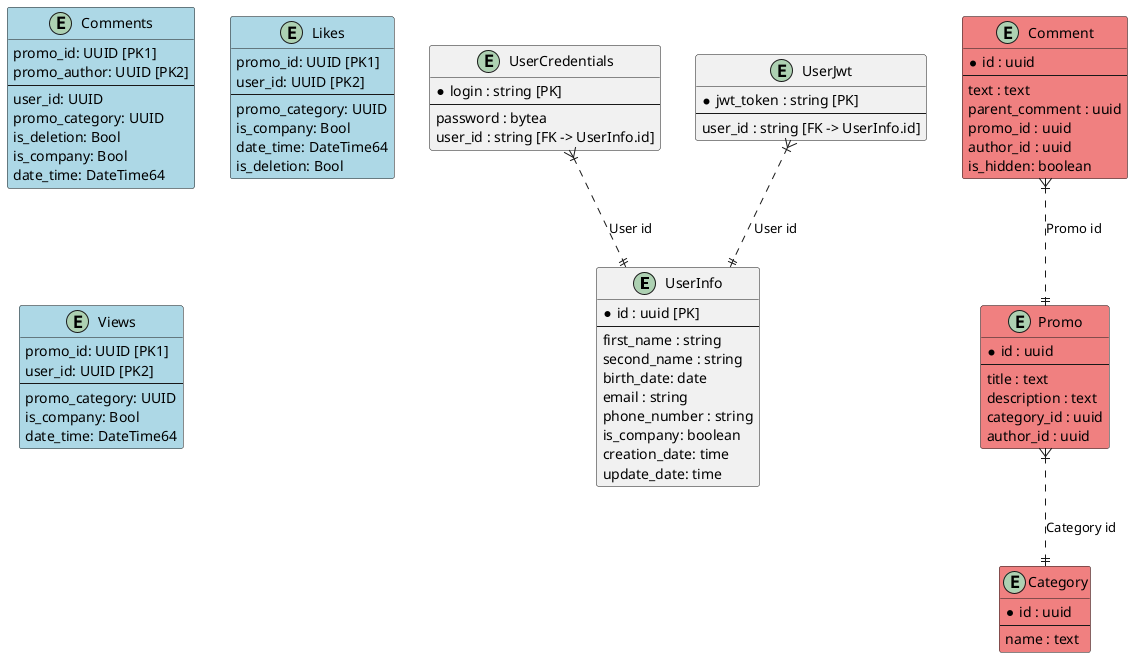 @startuml

entity "UserInfo" {
    * id : uuid [PK]
    --
    first_name : string
    second_name : string
    birth_date: date
    email : string
    phone_number : string
    is_company: boolean
    creation_date: time
    update_date: time
}

entity "UserCredentials" {
    * login : string [PK]
    --
    password : bytea
    user_id : string [FK -> UserInfo.id]
}

entity "UserJwt" {
    * jwt_token : string [PK]
    --
    user_id : string [FK -> UserInfo.id]
}

UserCredentials }|..|| UserInfo : "User id"
UserJwt }|..|| UserInfo : "User id"

entity Promo #lightcoral {
    *id : uuid
    --
    title : text
    description : text
    category_id : uuid
    author_id : uuid
}

entity Category #lightcoral {
    *id : uuid
    --
    name : text
}

entity Comment #lightcoral {
    *id : uuid
    --
    text : text
    parent_comment : uuid
    promo_id : uuid
    author_id : uuid
    is_hidden: boolean
}

Promo }|..|| Category : "Category id"
Comment }|..|| Promo : "Promo id"

entity Comments #lightblue {
    promo_id: UUID [PK1]
    promo_author: UUID [PK2]
    --
    user_id: UUID
    promo_category: UUID
    is_deletion: Bool
    is_company: Bool
    date_time: DateTime64
}

entity Likes #lightblue {
    promo_id: UUID [PK1]
    user_id: UUID [PK2]
    --
    promo_category: UUID
    is_company: Bool
    date_time: DateTime64
    is_deletion: Bool
}

entity Views #lightblue {
    promo_id: UUID [PK1]
    user_id: UUID [PK2]
    --
    promo_category: UUID
    is_company: Bool
    date_time: DateTime64
}


@enduml

